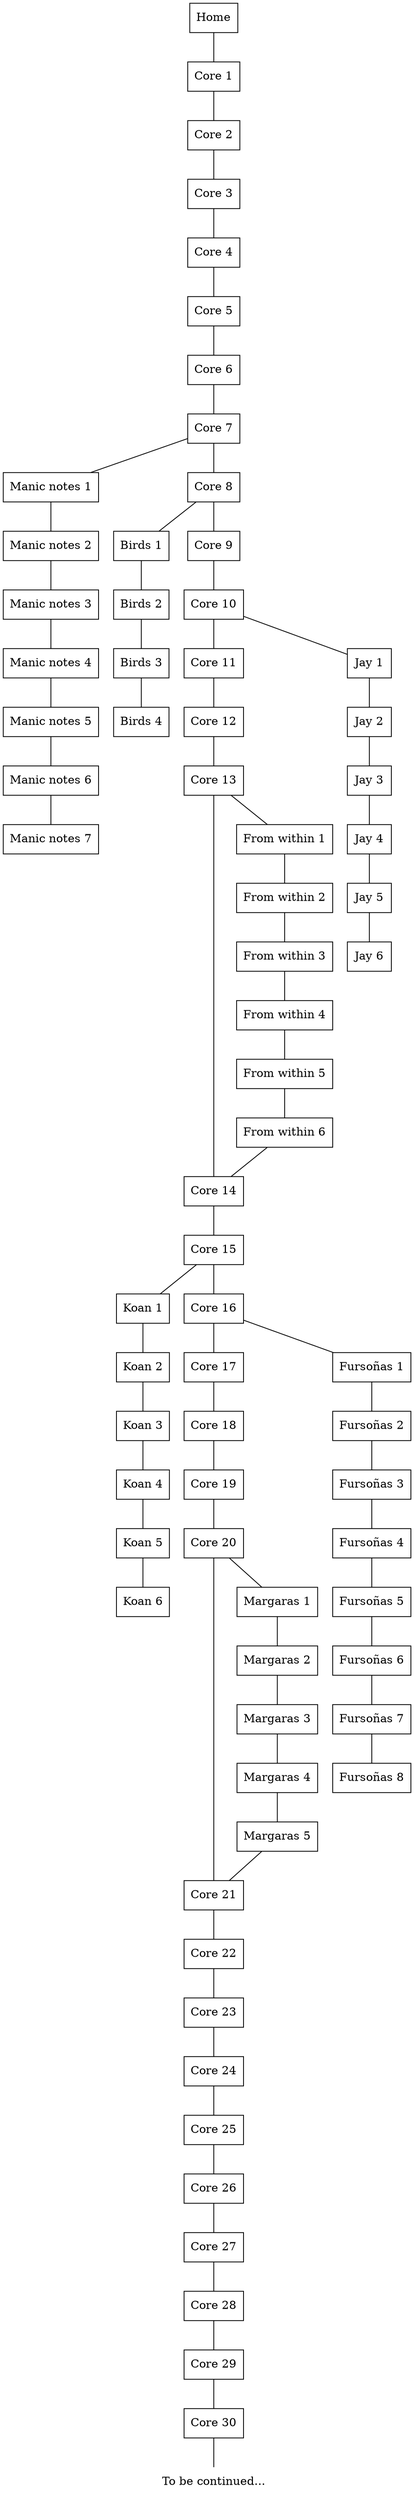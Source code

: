 graph Map {
    node[shape="box"]
    label=""

    node[group="koan"]
    "Koan 1" [href="/koan/"]
    "Koan 2" [href="/koan/page/2"]
    "Koan 3" [href="/koan/page/3"]
    "Koan 4" [href="/koan/page/4"]
    "Koan 5" [href="/koan/page/5"]
    "Koan 6" [href="/koan/page/6"]
    node[group=""]

    node[group="mania"]
    "Manic notes 1" [href="/mania/"]
    "Manic notes 2" [href="/mania/page/2"]
    "Manic notes 3" [href="/mania/page/3"]
    "Manic notes 4" [href="/mania/page/4"]
    "Manic notes 5" [href="/mania/page/5"]
    "Manic notes 6" [href="/mania/page/6"]
    "Manic notes 7" [href="/mania/page/7"]
    node[group=""]

    node[group="birds"]
    "Birds 1" [href="/birds"]
    "Birds 2" [href="/birds/page/2"]
    "Birds 3" [href="/birds/page/3"]
    "Birds 4" [href="/birds/page/4"]
    node[group=""]

    node[group="core"]
    Home [href="/"]
    "Core 1" [href="/core/"]
    "Core 2" [href="/core/page/2"]
    "Core 3" [href="/core/page/3"]
    "Core 4" [href="/core/page/4"]
    "Core 5" [href="/core/page/5"]
    "Core 6" [href="/core/page/6"]
    "Core 7" [href="/core/page/7"]
    "Core 8" [href="/core/page/8"]
    "Core 9" [href="/core/page/9"]
    "Core 10" [href="/core/page/10"]
    "Core 11" [href="/core/page/11"]
    "Core 12" [href="/core/page/12"]
    "Core 13" [href="/core/page/13"]
    "Core 14" [href="/core/page/14"]
    "Core 15" [href="/core/page/15"]
    "Core 16" [href="/core/page/16"]
    "Core 17" [href="/core/page/17"]
    "Core 18" [href="/core/page/18"]
    "Core 19" [href="/core/page/19"]
    "Core 20" [href="/core/page/20"]
    "Core 21" [href="/core/page/21"]
    "Core 22" [href="/core/page/22"]
    "Core 23" [href="/core/page/23"]
    "Core 24" [href="/core/page/24"]
    "Core 25" [href="/core/page/25"]
    "Core 26" [href="/core/page/26"]
    "Core 27" [href="/core/page/27"]
    "Core 28" [href="/core/page/28"]
    "Core 29" [href="/core/page/29"]
    "Core 30" [href="/core/page/30"]
    "To be continued..." [shape="none"]
    node[group=""]

    Home -- "Core 1" -- "Core 2" -- "Core 3" -- "Core 4" -- "Core 5" -- "Core 6" -- "Core 7" -- "Core 8" -- "Core 9" -- "Core 10" -- "Core 11" -- "Core 12" -- "Core 13" -- "Core 14" -- "Core 15" -- "Core 16" -- "Core 17" -- "Core 18" -- "Core 19" -- "Core 20" -- "Core 21" -- "Core 22" -- "Core 23" -- "Core 24" -- "Core 25" -- "Core 26" -- "Core 27" -- "Core 28" -- "Core 29" -- "Core 30" -- "To be continued..."

    "Core 7" -- "Manic notes 1" -- "Manic notes 2" -- "Manic notes 3" -- "Manic notes 4" -- "Manic notes 5" -- "Manic notes 6" -- "Manic notes 7"

    "Core 8" -- "Birds 1" -- "Birds 2" -- "Birds 3" -- "Birds 4"

    node[group="jay"]
    "Jay 1" [href="/jay/"]
    "Jay 2" [href="/jay/page/2"]
    "Jay 3" [href="/jay/page/3"]
    "Jay 4" [href="/jay/page/4"]
    "Jay 5" [href="/jay/page/5"]
    "Jay 6" [href="/jay/page/6"]
    node[group=""]
    "Core 10" -- "Jay 1" -- "Jay 2" -- "Jay 3" -- "Jay 4" -- "Jay 5" -- "Jay 6"

    node[group="from-within"]
    "From within 1" [href="/from-within/"]
    "From within 2" [href="/from-within/2"]
    "From within 3" [href="/from-within/3"]
    "From within 4" [href="/from-within/4"]
    "From within 5" [href="/from-within/5"]
    "From within 6" [href="/from-within/i-guess.."]
    node[group=""]
    "Core 13" -- "From within 1" -- "From within 2" -- "From within 3" -- "From within 4" -- "From within 5" -- "From within 6" -- "Core 14"

    "Core 15" -- "Koan 1" [weight=1]
    "Koan 1" -- "Koan 2" -- "Koan 3" -- "Koan 4" -- "Koan 5" -- "Koan 6"

    node[group="fursona"]
    "Fursoñas 1" [href="/fursona/"]
    "Fursoñas 2" [href="/fursona/page/2"]
    "Fursoñas 3" [href="/fursona/page/3"]
    "Fursoñas 4" [href="/fursona/page/4"]
    "Fursoñas 5" [href="/fursona/page/5"]
    "Fursoñas 6" [href="/fursona/page/6"]
    "Fursoñas 7" [href="/fursona/page/7"]
    "Fursoñas 8" [href="/fursona/page/8"]
    node[group=""]
    "Core 16" -- "Fursoñas 1" -- "Fursoñas 2" -- "Fursoñas 3" -- "Fursoñas 4" -- "Fursoñas 5" -- "Fursoñas 6" -- "Fursoñas 7" -- "Fursoñas 8"

    node[group="margaras"]
    "Margaras 1" [href="/margaras"]
    "Margaras 2" [href="/margaras/page/2"]
    "Margaras 3" [href="/margaras/page/3"]
    "Margaras 4" [href="/margaras/page/4"]
    "Margaras 5" [href="/margaras/page/5"]
    node[group=""]
    "Core 20" -- "Margaras 1" -- "Margaras 2" -- "Margaras 3" -- "Margaras 4" -- "Margaras 5" -- "Core 21"
}
